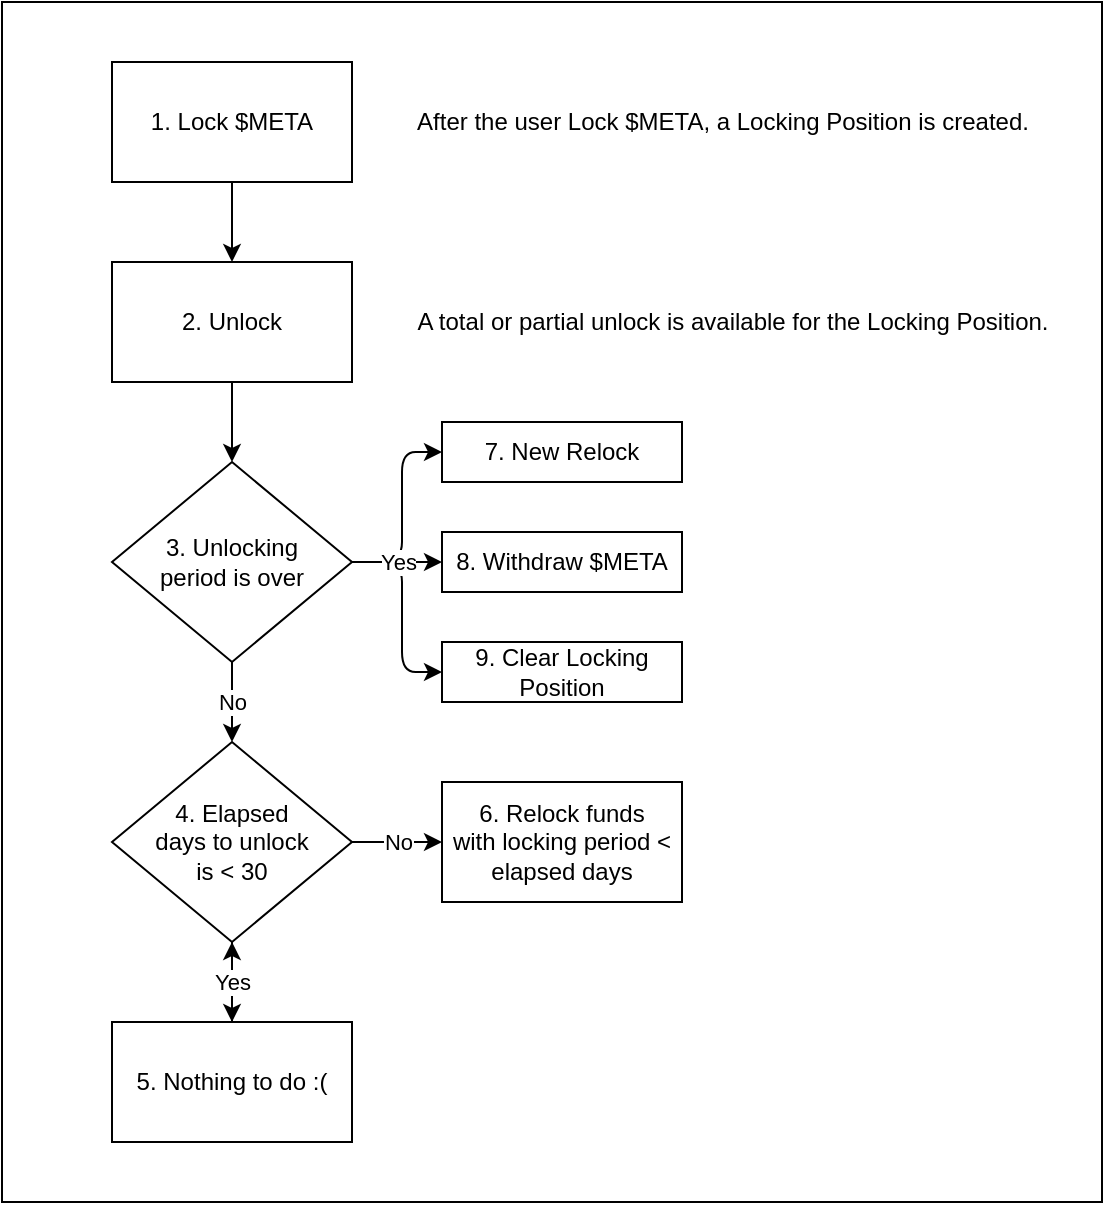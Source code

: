 <mxfile>
    <diagram id="vxaS65y2BkFXDN_KyCqs" name="Page-1">
        <mxGraphModel dx="1796" dy="1360" grid="1" gridSize="10" guides="1" tooltips="1" connect="1" arrows="1" fold="1" page="1" pageScale="1" pageWidth="850" pageHeight="1100" math="0" shadow="0">
            <root>
                <mxCell id="0"/>
                <mxCell id="1" parent="0"/>
                <mxCell id="2" value="" style="rounded=0;whiteSpace=wrap;html=1;fillColor=#FFFFFF;fontStyle=0" vertex="1" parent="1">
                    <mxGeometry x="70" y="150" width="550" height="600" as="geometry"/>
                </mxCell>
                <mxCell id="3" value="" style="edgeStyle=none;html=1;strokeColor=#000000;" edge="1" parent="1" source="4" target="6">
                    <mxGeometry relative="1" as="geometry"/>
                </mxCell>
                <mxCell id="4" value="&lt;font color=&quot;#000000&quot;&gt;1. Lock $META&lt;/font&gt;" style="whiteSpace=wrap;html=1;fillColor=#FFFFFF;strokeColor=#000000;" vertex="1" parent="1">
                    <mxGeometry x="125" y="180" width="120" height="60" as="geometry"/>
                </mxCell>
                <mxCell id="5" value="" style="edgeStyle=none;html=1;strokeColor=#000000;" edge="1" parent="1" source="6">
                    <mxGeometry relative="1" as="geometry">
                        <mxPoint x="185" y="380" as="targetPoint"/>
                    </mxGeometry>
                </mxCell>
                <mxCell id="6" value="&lt;font color=&quot;#000000&quot;&gt;2. Unlock&lt;/font&gt;" style="whiteSpace=wrap;html=1;fillColor=#FFFFFF;strokeColor=#000000;" vertex="1" parent="1">
                    <mxGeometry x="125" y="280" width="120" height="60" as="geometry"/>
                </mxCell>
                <mxCell id="8" value="&lt;font color=&quot;#000000&quot; style=&quot;background-color: rgb(255 , 255 , 255)&quot;&gt;After the user Lock $META, a Locking Position is created.&lt;br&gt;&lt;/font&gt;" style="text;html=1;resizable=0;autosize=1;align=center;verticalAlign=middle;points=[];fillColor=none;strokeColor=none;rounded=0;" vertex="1" parent="1">
                    <mxGeometry x="270" y="200" width="320" height="20" as="geometry"/>
                </mxCell>
                <mxCell id="9" value="&lt;font color=&quot;#000000&quot; style=&quot;background-color: rgb(255 , 255 , 255)&quot;&gt;A total or partial unlock is available for the Locking Position.&lt;br&gt;&lt;/font&gt;" style="text;html=1;resizable=0;autosize=1;align=center;verticalAlign=middle;points=[];fillColor=none;strokeColor=none;rounded=0;" vertex="1" parent="1">
                    <mxGeometry x="270" y="300" width="330" height="20" as="geometry"/>
                </mxCell>
                <mxCell id="12" value="&lt;font color=&quot;#000000&quot;&gt;3. Unlocking &lt;br&gt;period is over&lt;/font&gt;" style="rhombus;whiteSpace=wrap;html=1;fillColor=#FFFFFF;strokeColor=#000000;" vertex="1" parent="1">
                    <mxGeometry x="125" y="380" width="120" height="100" as="geometry"/>
                </mxCell>
                <mxCell id="13" value="&lt;font color=&quot;#000000&quot;&gt;4. Elapsed &lt;br&gt;days to unlock&lt;br&gt;is &amp;lt; 30&lt;/font&gt;" style="rhombus;whiteSpace=wrap;html=1;fillColor=#FFFFFF;strokeColor=#000000;" vertex="1" parent="1">
                    <mxGeometry x="125" y="520" width="120" height="100" as="geometry"/>
                </mxCell>
                <mxCell id="15" value="No" style="edgeStyle=none;html=1;strokeColor=#000000;entryX=0.5;entryY=0;entryDx=0;entryDy=0;exitX=0.5;exitY=1;exitDx=0;exitDy=0;fontColor=#000000;labelBackgroundColor=#FFFFFF;" edge="1" parent="1" source="12" target="13">
                    <mxGeometry relative="1" as="geometry">
                        <mxPoint x="195" y="350" as="sourcePoint"/>
                        <mxPoint x="195" y="390" as="targetPoint"/>
                    </mxGeometry>
                </mxCell>
                <mxCell id="18" value="" style="edgeStyle=none;html=1;fontColor=#000000;" edge="1" parent="1" source="16" target="13">
                    <mxGeometry relative="1" as="geometry"/>
                </mxCell>
                <mxCell id="16" value="&lt;font color=&quot;#000000&quot;&gt;5. Nothing to do :(&lt;/font&gt;" style="whiteSpace=wrap;html=1;fillColor=#FFFFFF;strokeColor=#000000;" vertex="1" parent="1">
                    <mxGeometry x="125" y="660" width="120" height="60" as="geometry"/>
                </mxCell>
                <mxCell id="17" value="Yes" style="edgeStyle=none;html=1;strokeColor=#000000;entryX=0.5;entryY=0;entryDx=0;entryDy=0;exitX=0.5;exitY=1;exitDx=0;exitDy=0;labelBackgroundColor=#FFFFFF;fontColor=#000000;" edge="1" parent="1" source="13" target="16">
                    <mxGeometry relative="1" as="geometry">
                        <mxPoint x="195" y="490" as="sourcePoint"/>
                        <mxPoint x="195" y="530" as="targetPoint"/>
                    </mxGeometry>
                </mxCell>
                <mxCell id="19" value="&lt;font color=&quot;#000000&quot;&gt;6. Relock funds&lt;br&gt;with locking period &amp;lt; elapsed days&lt;br&gt;&lt;/font&gt;" style="whiteSpace=wrap;html=1;fillColor=#FFFFFF;strokeColor=#000000;" vertex="1" parent="1">
                    <mxGeometry x="290" y="540" width="120" height="60" as="geometry"/>
                </mxCell>
                <mxCell id="20" value="No" style="edgeStyle=none;html=1;strokeColor=#000000;entryX=0;entryY=0.5;entryDx=0;entryDy=0;exitX=1;exitY=0.5;exitDx=0;exitDy=0;labelBackgroundColor=#FFFFFF;fontColor=#000000;" edge="1" parent="1" source="13" target="19">
                    <mxGeometry relative="1" as="geometry">
                        <mxPoint x="195.0" y="350" as="sourcePoint"/>
                        <mxPoint x="195.0" y="390" as="targetPoint"/>
                    </mxGeometry>
                </mxCell>
                <mxCell id="21" value="&lt;font color=&quot;#000000&quot;&gt;7. New Relock&lt;br&gt;&lt;/font&gt;" style="whiteSpace=wrap;html=1;fillColor=#FFFFFF;strokeColor=#000000;" vertex="1" parent="1">
                    <mxGeometry x="290" y="360" width="120" height="30" as="geometry"/>
                </mxCell>
                <mxCell id="22" value="&lt;font color=&quot;#000000&quot;&gt;8. Withdraw $META&lt;br&gt;&lt;/font&gt;" style="whiteSpace=wrap;html=1;fillColor=#FFFFFF;strokeColor=#000000;" vertex="1" parent="1">
                    <mxGeometry x="290" y="415" width="120" height="30" as="geometry"/>
                </mxCell>
                <mxCell id="23" value="&lt;font color=&quot;#000000&quot;&gt;9. Clear Locking Position&lt;br&gt;&lt;/font&gt;" style="whiteSpace=wrap;html=1;fillColor=#FFFFFF;strokeColor=#000000;" vertex="1" parent="1">
                    <mxGeometry x="290" y="470" width="120" height="30" as="geometry"/>
                </mxCell>
                <mxCell id="24" value="" style="edgeStyle=none;html=1;strokeColor=#000000;entryX=0;entryY=0.5;entryDx=0;entryDy=0;exitX=1;exitY=0.5;exitDx=0;exitDy=0;" edge="1" parent="1" source="12" target="23">
                    <mxGeometry relative="1" as="geometry">
                        <mxPoint x="195" y="350" as="sourcePoint"/>
                        <mxPoint x="195" y="390" as="targetPoint"/>
                        <Array as="points">
                            <mxPoint x="270" y="430"/>
                            <mxPoint x="270" y="485"/>
                        </Array>
                    </mxGeometry>
                </mxCell>
                <mxCell id="26" value="" style="edgeStyle=none;html=1;strokeColor=#000000;entryX=0;entryY=0.5;entryDx=0;entryDy=0;exitX=1;exitY=0.5;exitDx=0;exitDy=0;" edge="1" parent="1" source="12" target="21">
                    <mxGeometry relative="1" as="geometry">
                        <mxPoint x="215" y="370" as="sourcePoint"/>
                        <mxPoint x="215" y="410" as="targetPoint"/>
                        <Array as="points">
                            <mxPoint x="270" y="430"/>
                            <mxPoint x="270" y="375"/>
                        </Array>
                    </mxGeometry>
                </mxCell>
                <mxCell id="25" value="Yes" style="edgeStyle=none;html=1;strokeColor=#000000;exitX=1;exitY=0.5;exitDx=0;exitDy=0;entryX=0;entryY=0.5;entryDx=0;entryDy=0;fontColor=#000000;labelBackgroundColor=#FFFFFF;" edge="1" parent="1" source="12" target="22">
                    <mxGeometry relative="1" as="geometry">
                        <mxPoint x="205" y="360" as="sourcePoint"/>
                        <mxPoint x="205" y="400" as="targetPoint"/>
                    </mxGeometry>
                </mxCell>
            </root>
        </mxGraphModel>
    </diagram>
</mxfile>